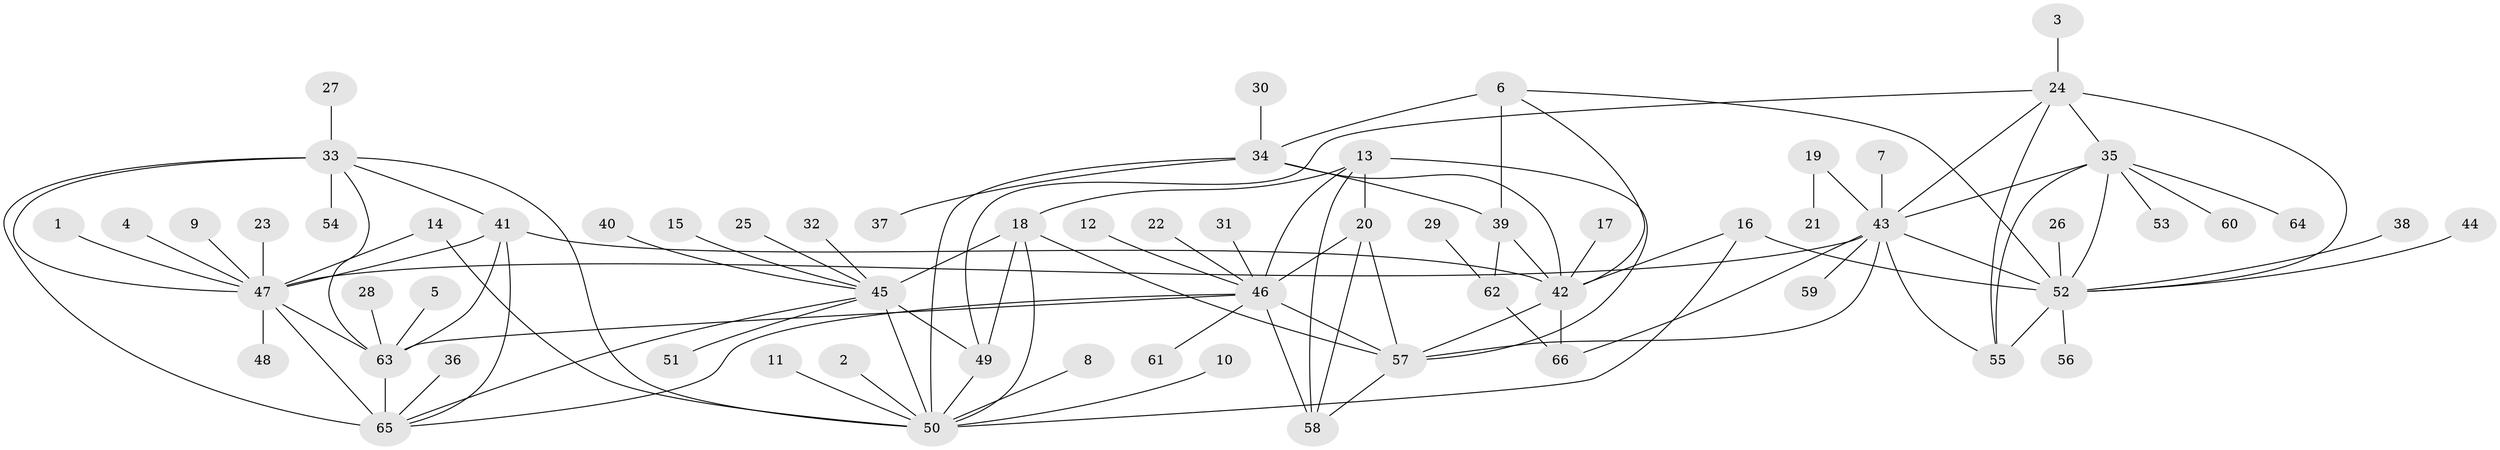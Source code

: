 // original degree distribution, {10: 0.015267175572519083, 7: 0.05343511450381679, 6: 0.022900763358778626, 8: 0.04580152671755725, 9: 0.030534351145038167, 5: 0.015267175572519083, 14: 0.007633587786259542, 11: 0.015267175572519083, 13: 0.015267175572519083, 12: 0.007633587786259542, 1: 0.5954198473282443, 2: 0.12213740458015267, 3: 0.03816793893129771, 4: 0.015267175572519083}
// Generated by graph-tools (version 1.1) at 2025/26/03/09/25 03:26:47]
// undirected, 66 vertices, 103 edges
graph export_dot {
graph [start="1"]
  node [color=gray90,style=filled];
  1;
  2;
  3;
  4;
  5;
  6;
  7;
  8;
  9;
  10;
  11;
  12;
  13;
  14;
  15;
  16;
  17;
  18;
  19;
  20;
  21;
  22;
  23;
  24;
  25;
  26;
  27;
  28;
  29;
  30;
  31;
  32;
  33;
  34;
  35;
  36;
  37;
  38;
  39;
  40;
  41;
  42;
  43;
  44;
  45;
  46;
  47;
  48;
  49;
  50;
  51;
  52;
  53;
  54;
  55;
  56;
  57;
  58;
  59;
  60;
  61;
  62;
  63;
  64;
  65;
  66;
  1 -- 47 [weight=1.0];
  2 -- 50 [weight=1.0];
  3 -- 24 [weight=1.0];
  4 -- 47 [weight=1.0];
  5 -- 63 [weight=1.0];
  6 -- 34 [weight=4.0];
  6 -- 39 [weight=2.0];
  6 -- 42 [weight=2.0];
  6 -- 52 [weight=1.0];
  7 -- 43 [weight=1.0];
  8 -- 50 [weight=1.0];
  9 -- 47 [weight=1.0];
  10 -- 50 [weight=1.0];
  11 -- 50 [weight=1.0];
  12 -- 46 [weight=1.0];
  13 -- 18 [weight=1.0];
  13 -- 20 [weight=1.0];
  13 -- 46 [weight=2.0];
  13 -- 57 [weight=1.0];
  13 -- 58 [weight=1.0];
  14 -- 47 [weight=1.0];
  14 -- 50 [weight=1.0];
  15 -- 45 [weight=1.0];
  16 -- 42 [weight=1.0];
  16 -- 50 [weight=1.0];
  16 -- 52 [weight=1.0];
  17 -- 42 [weight=1.0];
  18 -- 45 [weight=2.0];
  18 -- 49 [weight=2.0];
  18 -- 50 [weight=1.0];
  18 -- 57 [weight=1.0];
  19 -- 21 [weight=1.0];
  19 -- 43 [weight=1.0];
  20 -- 46 [weight=2.0];
  20 -- 57 [weight=1.0];
  20 -- 58 [weight=1.0];
  22 -- 46 [weight=1.0];
  23 -- 47 [weight=1.0];
  24 -- 35 [weight=1.0];
  24 -- 43 [weight=1.0];
  24 -- 49 [weight=1.0];
  24 -- 52 [weight=2.0];
  24 -- 55 [weight=1.0];
  25 -- 45 [weight=1.0];
  26 -- 52 [weight=1.0];
  27 -- 33 [weight=1.0];
  28 -- 63 [weight=1.0];
  29 -- 62 [weight=1.0];
  30 -- 34 [weight=1.0];
  31 -- 46 [weight=1.0];
  32 -- 45 [weight=1.0];
  33 -- 41 [weight=1.0];
  33 -- 47 [weight=1.0];
  33 -- 50 [weight=1.0];
  33 -- 54 [weight=1.0];
  33 -- 63 [weight=1.0];
  33 -- 65 [weight=2.0];
  34 -- 37 [weight=1.0];
  34 -- 39 [weight=2.0];
  34 -- 42 [weight=2.0];
  34 -- 50 [weight=1.0];
  35 -- 43 [weight=1.0];
  35 -- 52 [weight=2.0];
  35 -- 53 [weight=1.0];
  35 -- 55 [weight=1.0];
  35 -- 60 [weight=1.0];
  35 -- 64 [weight=1.0];
  36 -- 65 [weight=1.0];
  38 -- 52 [weight=1.0];
  39 -- 42 [weight=1.0];
  39 -- 62 [weight=1.0];
  40 -- 45 [weight=1.0];
  41 -- 42 [weight=1.0];
  41 -- 47 [weight=1.0];
  41 -- 63 [weight=1.0];
  41 -- 65 [weight=2.0];
  42 -- 57 [weight=1.0];
  42 -- 66 [weight=1.0];
  43 -- 47 [weight=1.0];
  43 -- 52 [weight=2.0];
  43 -- 55 [weight=1.0];
  43 -- 57 [weight=1.0];
  43 -- 59 [weight=1.0];
  43 -- 66 [weight=1.0];
  44 -- 52 [weight=1.0];
  45 -- 49 [weight=4.0];
  45 -- 50 [weight=2.0];
  45 -- 51 [weight=1.0];
  45 -- 65 [weight=1.0];
  46 -- 57 [weight=2.0];
  46 -- 58 [weight=2.0];
  46 -- 61 [weight=1.0];
  46 -- 63 [weight=1.0];
  46 -- 65 [weight=1.0];
  47 -- 48 [weight=1.0];
  47 -- 63 [weight=1.0];
  47 -- 65 [weight=2.0];
  49 -- 50 [weight=2.0];
  52 -- 55 [weight=2.0];
  52 -- 56 [weight=1.0];
  57 -- 58 [weight=1.0];
  62 -- 66 [weight=1.0];
  63 -- 65 [weight=2.0];
}
